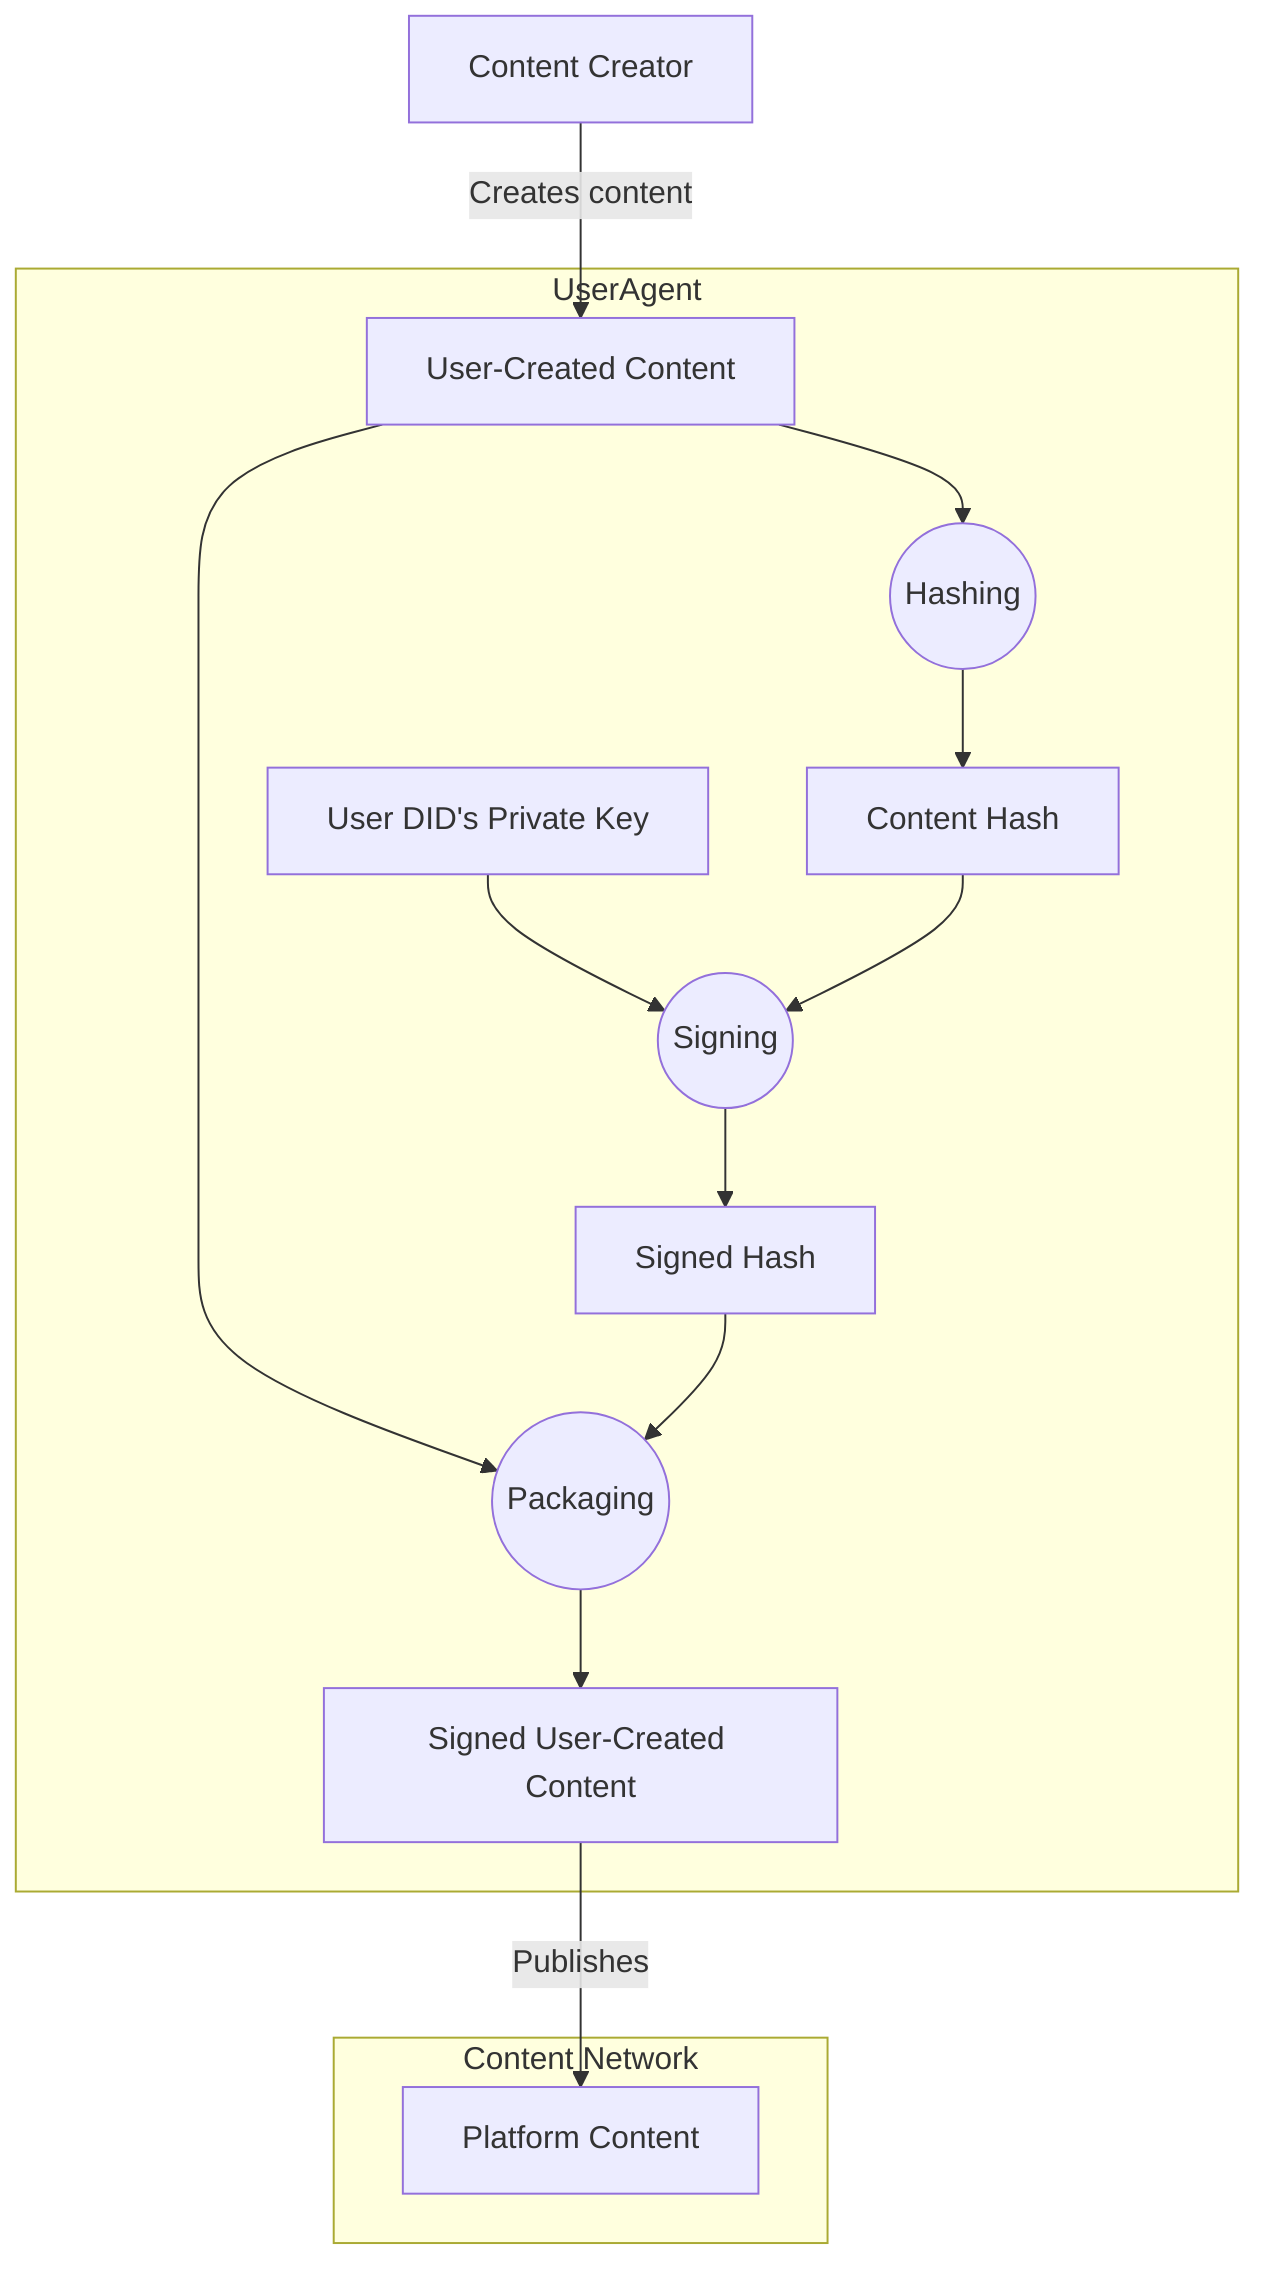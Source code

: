 ---
config:
  layout: dagre
---
flowchart TD
    A["Content Creator"] -- Creates content --> B["User-Created Content"]
    subgraph UserAgent
        B --> Hashing
        Hashing --> Hash[Content Hash]
        D[User DID's Private Key] --> Signing
        Hash --> Signing
        Signing --> E[Signed Hash]
        B --> Packaging
        E --> Packaging
        Packaging --> Package[Signed User-Created Content]
    end

    subgraph Content Network
        Package -- Publishes --> PC[Platform Content]
    end

    D@{ shape: rect}
    Packaging@{shape: circle}
    Signing@{shape: circle}
    Hashing@{shape: circle}